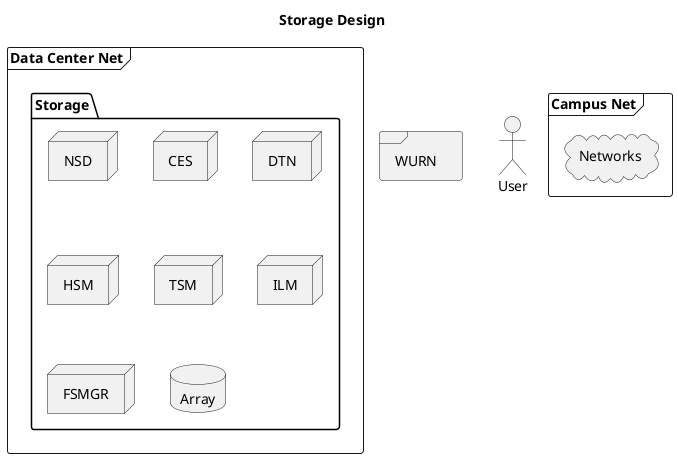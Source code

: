 @startuml Storage Design

title Storage Design

actor "User" as user

frame "Campus Net" {
  cloud Networks
}

frame "WURN" {
}

frame "Data Center Net" {
  package "Storage" {
    node "NSD" as nsd
    node "CES" as ces
    node "DTN"
    node "HSM"
    node "TSM"
    node "ILM"
    node "FSMGR"
    database "Array"
  }
}

@enduml
